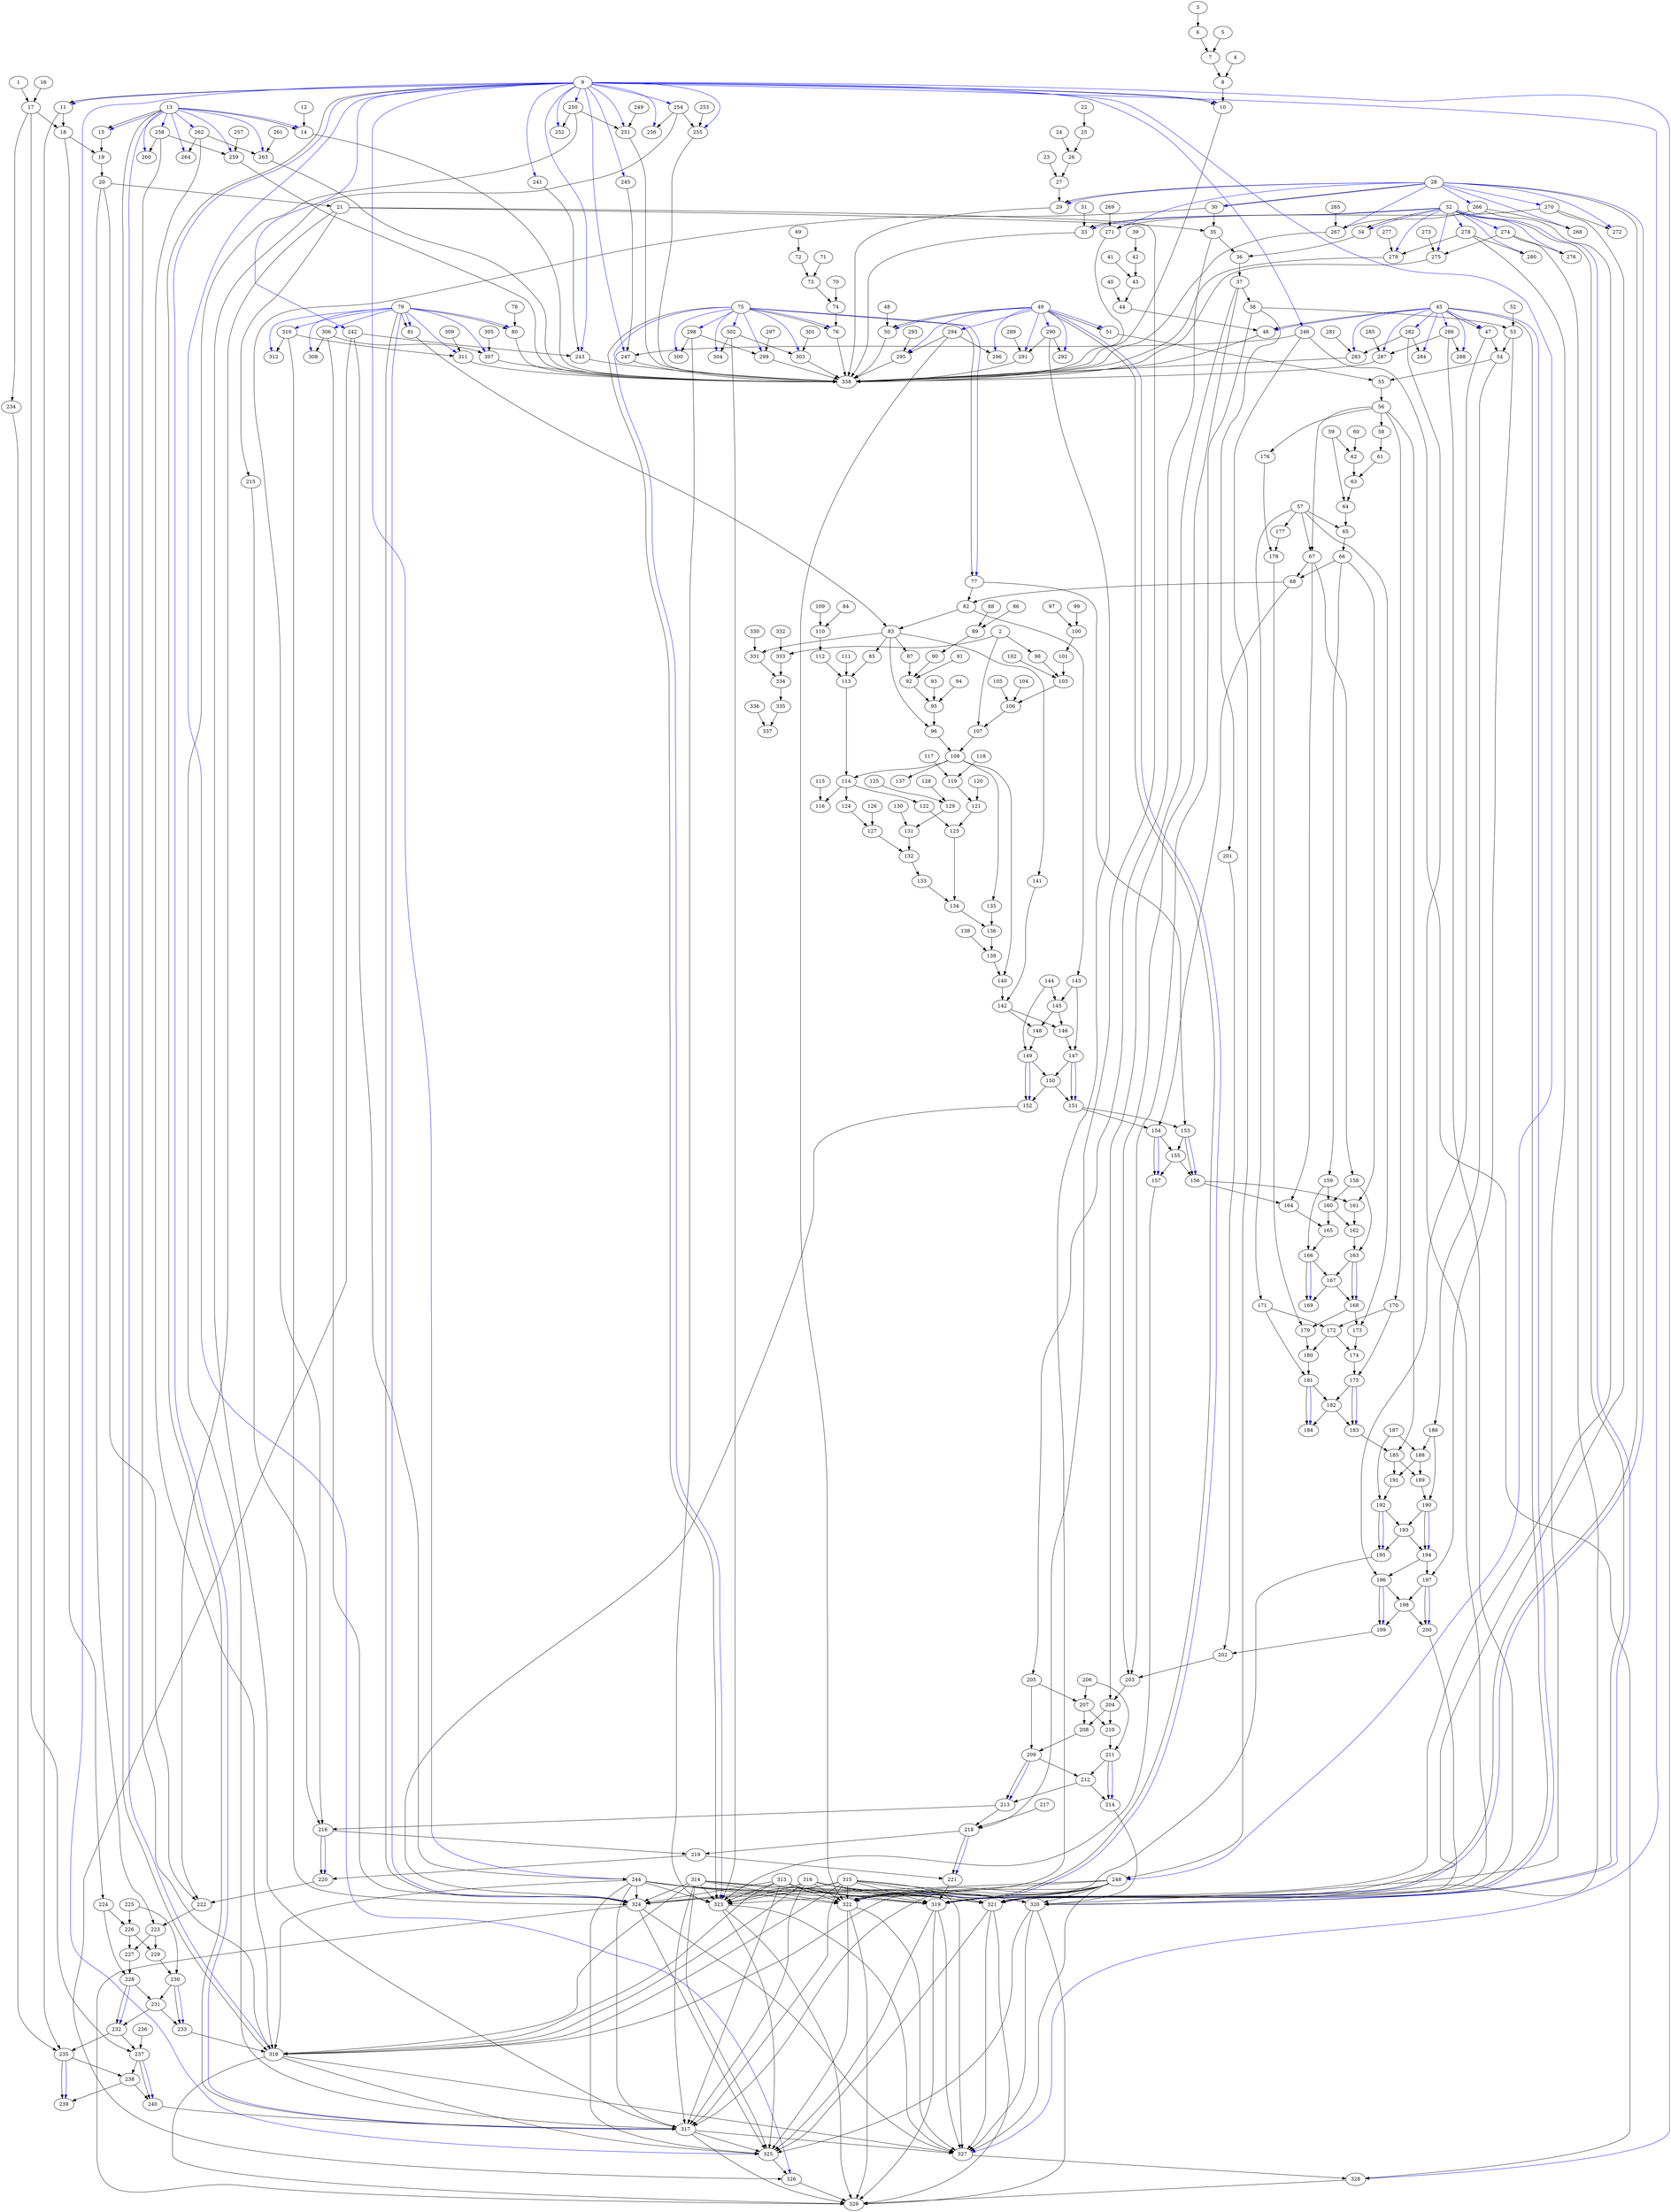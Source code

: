 digraph {
  3->6;
  6->7;
  5->7;
  7->8;
  4->8;
  9->10;
  8->10;
  9->10[color=blue];
  9->11;
  9->11[color=blue];
  13->14;
  12->14;
  13->14[color=blue];
  13->15;
  13->15[color=blue];
  1->17;
  16->17;
  17->18;
  11->18;
  18->19;
  15->19;
  19->20;
  20->21;
  22->25;
  25->26;
  24->26;
  26->27;
  23->27;
  28->29;
  27->29;
  28->29[color=blue];
  28->30;
  28->30[color=blue];
  32->33;
  31->33;
  32->33[color=blue];
  32->34;
  32->34[color=blue];
  21->35;
  30->35;
  35->36;
  34->36;
  36->37;
  37->38;
  39->42;
  42->43;
  41->43;
  43->44;
  40->44;
  45->46;
  44->46;
  45->46[color=blue];
  45->47;
  45->47[color=blue];
  49->50;
  48->50;
  49->50[color=blue];
  49->51;
  49->51[color=blue];
  38->53;
  52->53;
  53->54;
  47->54;
  54->55;
  51->55;
  55->56;
  56->58;
  58->61;
  60->62;
  59->62;
  61->63;
  62->63;
  63->64;
  59->64;
  57->65;
  64->65;
  65->66;
  56->67;
  57->67;
  67->68;
  66->68;
  69->72;
  72->73;
  71->73;
  73->74;
  70->74;
  75->76;
  74->76;
  75->76[color=blue];
  75->77;
  75->77[color=blue];
  79->80;
  78->80;
  79->80[color=blue];
  79->81;
  79->81[color=blue];
  68->82;
  77->82;
  82->83;
  81->83;
  83->85;
  83->87;
  86->89;
  88->89;
  89->90;
  87->92;
  90->92;
  91->92;
  93->95;
  94->95;
  92->95;
  83->96;
  95->96;
  2->98;
  97->100;
  99->100;
  100->101;
  98->103;
  101->103;
  102->103;
  104->106;
  105->106;
  103->106;
  2->107;
  106->107;
  96->108;
  107->108;
  84->110;
  109->110;
  110->112;
  85->113;
  111->113;
  112->113;
  108->114;
  113->114;
  114->116;
  115->116;
  117->119;
  118->119;
  119->121;
  120->121;
  114->122;
  121->123;
  122->123;
  114->124;
  124->127;
  126->127;
  125->129;
  128->129;
  129->131;
  130->131;
  127->132;
  131->132;
  132->133;
  123->134;
  133->134;
  108->135;
  134->136;
  135->136;
  108->137;
  136->139;
  138->139;
  139->140;
  108->140;
  83->141;
  140->142;
  141->142;
  82->143;
  143->145;
  144->145;
  142->146;
  145->146;
  146->147;
  143->147;
  142->148;
  145->148;
  148->149;
  144->149;
  147->150;
  149->150;
  147->151;
  150->151;
  147->151[color=blue];
  149->152;
  150->152;
  149->152[color=blue];
  151->153;
  77->153;
  68->154;
  151->154;
  153->155;
  154->155;
  153->156;
  155->156;
  153->156[color=blue];
  154->157;
  155->157;
  154->157[color=blue];
  67->158;
  66->159;
  158->160;
  159->160;
  156->161;
  66->161;
  161->162;
  160->162;
  162->163;
  158->163;
  67->164;
  156->164;
  164->165;
  160->165;
  165->166;
  159->166;
  163->167;
  166->167;
  163->168;
  167->168;
  163->168[color=blue];
  166->169;
  167->169;
  166->169[color=blue];
  56->170;
  57->171;
  170->172;
  171->172;
  168->173;
  57->173;
  173->174;
  172->174;
  174->175;
  170->175;
  56->176;
  57->177;
  176->178;
  177->178;
  168->179;
  178->179;
  179->180;
  172->180;
  180->181;
  171->181;
  175->182;
  181->182;
  175->183;
  182->183;
  175->183[color=blue];
  181->184;
  182->184;
  181->184[color=blue];
  183->185;
  56->185;
  54->186;
  186->188;
  187->188;
  185->189;
  188->189;
  189->190;
  186->190;
  185->191;
  188->191;
  191->192;
  187->192;
  190->193;
  192->193;
  190->194;
  193->194;
  190->194[color=blue];
  192->195;
  193->195;
  192->195[color=blue];
  194->196;
  47->196;
  53->197;
  194->197;
  196->198;
  197->198;
  196->199;
  198->199;
  196->199[color=blue];
  197->200;
  198->200;
  197->200[color=blue];
  38->201;
  199->202;
  201->202;
  37->203;
  38->203;
  202->203;
  203->204;
  37->204;
  35->205;
  205->207;
  206->207;
  204->208;
  207->208;
  208->209;
  205->209;
  204->210;
  207->210;
  210->211;
  206->211;
  209->212;
  211->212;
  209->213;
  212->213;
  209->213[color=blue];
  211->214;
  212->214;
  211->214[color=blue];
  21->215;
  215->216;
  30->216;
  213->216;
  21->218;
  217->218;
  213->218;
  216->219;
  218->219;
  216->220;
  219->220;
  216->220[color=blue];
  218->221;
  219->221;
  218->221[color=blue];
  20->222;
  21->222;
  220->222;
  222->223;
  20->223;
  18->224;
  224->226;
  225->226;
  223->227;
  226->227;
  227->228;
  224->228;
  223->229;
  226->229;
  229->230;
  225->230;
  228->231;
  230->231;
  228->232;
  231->232;
  228->232[color=blue];
  230->233;
  231->233;
  230->233[color=blue];
  17->234;
  234->235;
  11->235;
  232->235;
  17->237;
  236->237;
  232->237;
  235->238;
  237->238;
  235->239;
  238->239;
  235->239[color=blue];
  237->240;
  238->240;
  237->240[color=blue];
  9->241[color=blue];
  9->242[color=blue];
  242->243;
  241->243;
  9->243[color=blue];
  242->244;
  9->244[color=blue];
  9->245[color=blue];
  9->246[color=blue];
  246->247;
  245->247;
  9->247[color=blue];
  246->248;
  9->248[color=blue];
  9->250[color=blue];
  250->251;
  249->251;
  9->251[color=blue];
  250->252;
  9->252[color=blue];
  9->254[color=blue];
  254->255;
  253->255;
  9->255[color=blue];
  254->256;
  9->256[color=blue];
  13->258[color=blue];
  258->259;
  257->259;
  13->259[color=blue];
  258->260;
  13->260[color=blue];
  13->262[color=blue];
  262->263;
  261->263;
  13->263[color=blue];
  262->264;
  13->264[color=blue];
  28->266[color=blue];
  266->267;
  265->267;
  28->267[color=blue];
  266->268;
  28->268[color=blue];
  28->270[color=blue];
  270->271;
  269->271;
  28->271[color=blue];
  270->272;
  28->272[color=blue];
  32->274[color=blue];
  274->275;
  273->275;
  32->275[color=blue];
  274->276;
  32->276[color=blue];
  32->278[color=blue];
  278->279;
  277->279;
  32->279[color=blue];
  278->280;
  32->280[color=blue];
  45->282[color=blue];
  282->283;
  281->283;
  45->283[color=blue];
  282->284;
  45->284[color=blue];
  45->286[color=blue];
  286->287;
  285->287;
  45->287[color=blue];
  286->288;
  45->288[color=blue];
  49->290[color=blue];
  290->291;
  289->291;
  49->291[color=blue];
  290->292;
  49->292[color=blue];
  49->294[color=blue];
  294->295;
  293->295;
  49->295[color=blue];
  294->296;
  49->296[color=blue];
  75->298[color=blue];
  298->299;
  297->299;
  75->299[color=blue];
  298->300;
  75->300[color=blue];
  75->302[color=blue];
  302->303;
  301->303;
  75->303[color=blue];
  302->304;
  75->304[color=blue];
  79->306[color=blue];
  306->307;
  305->307;
  79->307[color=blue];
  306->308;
  79->308[color=blue];
  79->310[color=blue];
  310->311;
  309->311;
  79->311[color=blue];
  310->312;
  79->312[color=blue];
  9->317;
  250->317;
  254->317;
  244->317;
  248->317;
  313->317;
  314->317;
  315->317;
  316->317;
  240->317;
  9->317[color=blue];
  13->318;
  258->318;
  262->318;
  244->318;
  248->318;
  313->318;
  314->318;
  315->318;
  316->318;
  233->318;
  13->318[color=blue];
  28->319;
  266->319;
  270->319;
  244->319;
  248->319;
  313->319;
  314->319;
  315->319;
  316->319;
  221->319;
  28->319[color=blue];
  32->320;
  274->320;
  278->320;
  244->320;
  248->320;
  313->320;
  314->320;
  315->320;
  316->320;
  214->320;
  32->320[color=blue];
  45->321;
  282->321;
  286->321;
  244->321;
  248->321;
  313->321;
  314->321;
  315->321;
  316->321;
  200->321;
  45->321[color=blue];
  49->322;
  290->322;
  294->322;
  244->322;
  248->322;
  313->322;
  314->322;
  315->322;
  316->322;
  195->322;
  49->322[color=blue];
  75->323;
  298->323;
  302->323;
  244->323;
  248->323;
  313->323;
  314->323;
  315->323;
  316->323;
  157->323;
  75->323[color=blue];
  79->324;
  306->324;
  310->324;
  244->324;
  248->324;
  313->324;
  314->324;
  315->324;
  316->324;
  152->324;
  79->324[color=blue];
  244->325;
  314->325;
  317->325;
  318->325;
  319->325;
  320->325;
  321->325;
  322->325;
  323->325;
  324->325;
  9->325[color=blue];
  242->326;
  325->326;
  9->326[color=blue];
  248->327;
  315->327;
  317->327;
  318->327;
  319->327;
  320->327;
  321->327;
  322->327;
  323->327;
  324->327;
  9->327[color=blue];
  246->328;
  327->328;
  9->328[color=blue];
  317->329;
  318->329;
  319->329;
  320->329;
  321->329;
  322->329;
  323->329;
  324->329;
  326->329;
  328->329;
  83->331;
  330->331;
  2->333;
  332->333;
  331->334;
  333->334;
  334->335;
  335->337;
  336->337;
  10->338;
  14->338;
  29->338;
  33->338;
  46->338;
  50->338;
  76->338;
  80->338;
  243->338;
  247->338;
  251->338;
  255->338;
  259->338;
  263->338;
  267->338;
  271->338;
  275->338;
  279->338;
  283->338;
  287->338;
  291->338;
  295->338;
  299->338;
  303->338;
  307->338;
  311->338;
}
